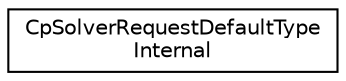 digraph "Graphical Class Hierarchy"
{
 // LATEX_PDF_SIZE
  edge [fontname="Helvetica",fontsize="10",labelfontname="Helvetica",labelfontsize="10"];
  node [fontname="Helvetica",fontsize="10",shape=record];
  rankdir="LR";
  Node0 [label="CpSolverRequestDefaultType\lInternal",height=0.2,width=0.4,color="black", fillcolor="white", style="filled",URL="$structoperations__research_1_1sat_1_1v1_1_1_cp_solver_request_default_type_internal.html",tooltip=" "];
}
